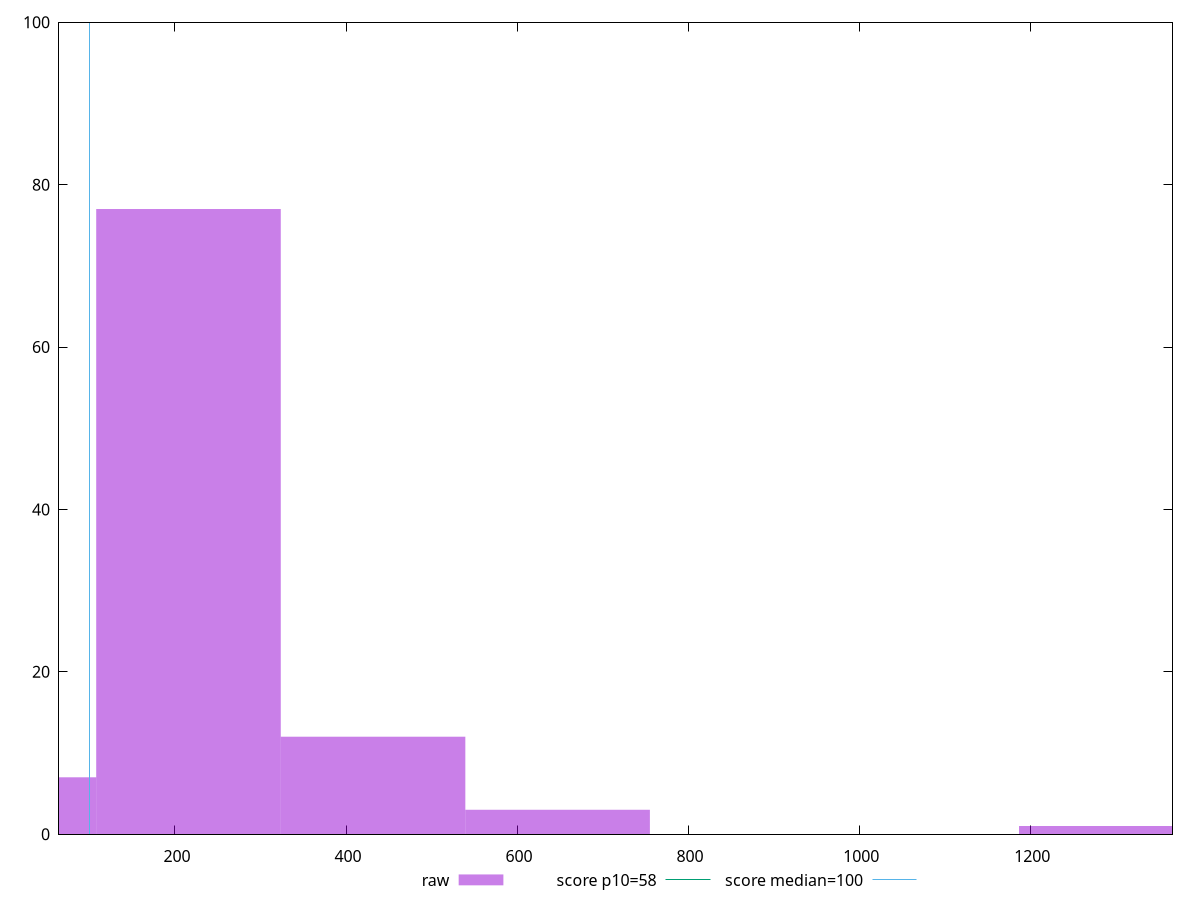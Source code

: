 reset

$raw <<EOF
0 7
431.6149870681715 12
215.80749353408575 77
647.4224806022572 3
1294.8449612045144 1
EOF

set key outside below
set boxwidth 215.80749353408575
set xrange [64.4:1366.3999999999994]
set yrange [0:100]
set trange [0:100]
set style fill transparent solid 0.5 noborder

set parametric
set terminal svg size 640, 490 enhanced background rgb 'white'
set output "reports/report_00027_2021-02-24T12-40-31.850Z/estimated-input-latency/samples/astro/raw/histogram.svg"

plot $raw title "raw" with boxes, \
     58,t title "score p10=58", \
     100,t title "score median=100"

reset
